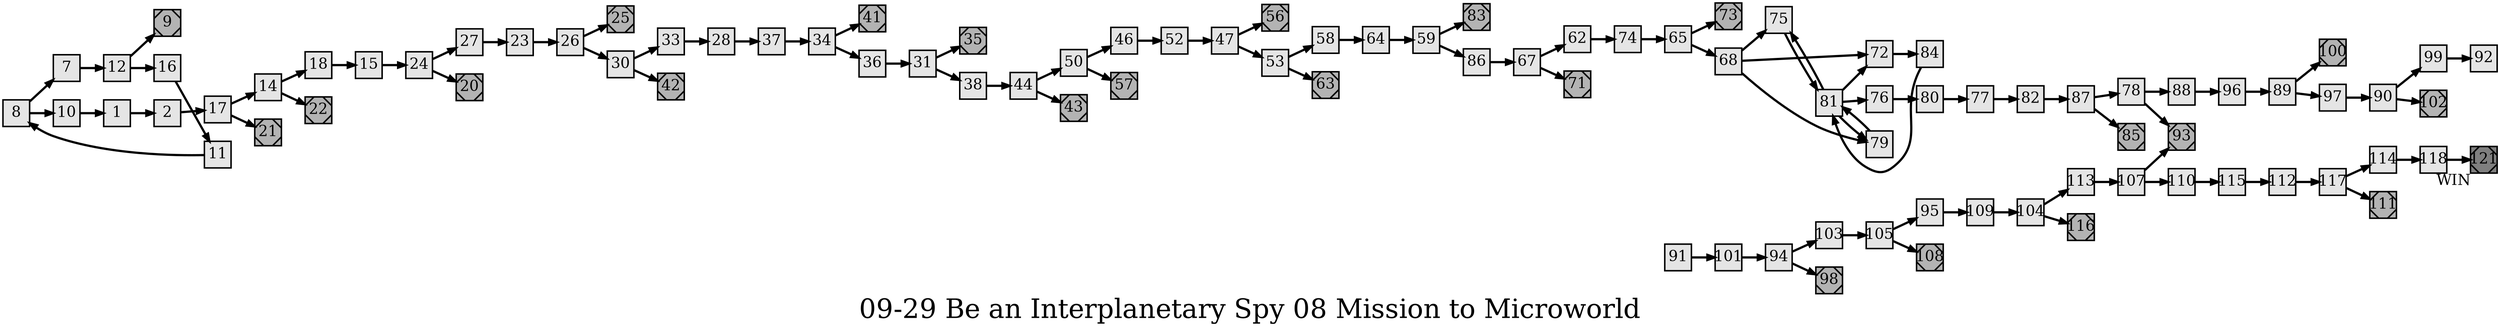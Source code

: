 digraph g{
  graph [ label="09-29 Be an Interplanetary Spy 08 Mission to Microworld" rankdir=LR, ordering=out, fontsize=36, nodesep="0.35", ranksep="0.45"];
  node  [shape=rect, penwidth=2, fontsize=20, style=filled, fillcolor=grey90, margin="0,0", labelfloat=true, regular=true, fixedsize=true];
  edge  [labelfloat=true, penwidth=3, fontsize=12];
  // ---;
  // group  : Katz;
  // id     :;
  // gbid   :;
  // series :;
  // title  :;
  // author :;
  // credit:;
  // - name : Juliet Way-Henthorne;
  // role : encoder;
  // date : 2017-08-30;
  // - name : Jeremy Douglass;
  // role : editor;
  // date : 2017-10-19;
  // render:;
  // - name   : small;
  // styles : gvStyles-small.txt;
  // engine : dot;
  // comment: >;
  
  // ---;
  
  // From | To | Label;
  
  1 -> 2;
  2 -> 17;
  7 -> 12;
  8 -> 7;
  8 -> 10;
  9	[ xlabel="E", shape=Msquare, fontsize=20, fillcolor=grey70, xlabel="" ];
  10 -> 1;
  11 -> 8;
  12 -> 9;
  12 -> 16;
  14 -> 18;
  14 -> 22;
  15 -> 24;
  16 -> 11;
  17 -> 14;
  17 -> 21;
  18 -> 15;
  20	[ xlabel="E", shape=Msquare, fontsize=20, fillcolor=grey70, xlabel="" ];
  21	[ xlabel="E", shape=Msquare, fontsize=20, fillcolor=grey70, xlabel="" ];
  22	[ xlabel="E", shape=Msquare, fontsize=20, fillcolor=grey70, xlabel="" ];
  23 -> 26;
  24 -> 27;
  24 -> 20;
  25	[ xlabel="E", shape=Msquare, fontsize=20, fillcolor=grey70, xlabel="" ];
  26 -> 25;
  26 -> 30;
  27 -> 23;
  28 -> 37;
  30 -> 33;
  30 -> 42;
  31 -> 35;
  31 -> 38;
  33 -> 28;
  34 -> 41;
  34 -> 36;
  35	[ xlabel="E", shape=Msquare, fontsize=20, fillcolor=grey70, xlabel="" ];
  36 -> 31;
  37 -> 34;
  38 -> 44;
  41	[ xlabel="E", shape=Msquare, fontsize=20, fillcolor=grey70, xlabel="" ];
  42	[ xlabel="E", shape=Msquare, fontsize=20, fillcolor=grey70, xlabel="" ];
  43	[ xlabel="E", shape=Msquare, fontsize=20, fillcolor=grey70, xlabel="" ];
  44 -> 50;
  44 -> 43;
  46 -> 52;
  47 -> 56;
  47 -> 53;
  50 -> 46;
  50 -> 57;
  52 -> 47;
  53 -> 58;
  53 -> 63;
  56	[ xlabel="E", shape=Msquare, fontsize=20, fillcolor=grey70, xlabel="" ];
  57	[ xlabel="E", shape=Msquare, fontsize=20, fillcolor=grey70, xlabel="" ];
  58 -> 64;
  59 -> 83;
  59 -> 86;
  62 -> 74;
  63	[ xlabel="E", shape=Msquare, fontsize=20, fillcolor=grey70, xlabel="" ];
  64 -> 59;
  65 -> 73;
  65 -> 68;
  67 -> 62;
  67 -> 71;
  68 -> 75;
  68 -> 72;
  68 -> 79;
  71	[ xlabel="E", shape=Msquare, fontsize=20, fillcolor=grey70, xlabel="" ];
  72 -> 84;
  73	[ xlabel="E", shape=Msquare, fontsize=20, fillcolor=grey70, xlabel="" ];
  74 -> 65;
  75 -> 81;
  76 -> 80;
  77 -> 82;
  78 -> 88;
  78 -> 93;
  79 -> 81;
  80 -> 77;
  81 -> 72;
  81 -> 76;
  81 -> 79;
  81 -> 75;
  82 -> 87;
  83	[ xlabel="E", shape=Msquare, fontsize=20, fillcolor=grey70, xlabel="" ];
  84 -> 81;
  85	[ xlabel="E", shape=Msquare, fontsize=20, fillcolor=grey70, xlabel="" ];
  86 -> 67;
  87 -> 78;
  87 -> 85;
  88 -> 96;
  89 -> 100;
  89 -> 97;
  90 -> 99;
  90 -> 102;
  91 -> 101;
  93	[ xlabel="E", shape=Msquare, fontsize=20, fillcolor=grey70, xlabel="" ];
  94 -> 103;
  94 -> 98;
  95 -> 109;
  96 -> 89;
  97 -> 90;
  98	[ xlabel="E", shape=Msquare, fontsize=20, fillcolor=grey70, xlabel="" ];
  99 -> 92;
  100	[ xlabel="E", shape=Msquare, fontsize=20, fillcolor=grey70, xlabel="" ];
  101 -> 94;
  102	[ xlabel="E", shape=Msquare, fontsize=20, fillcolor=grey70, xlabel="" ];
  103 -> 105;
  104 -> 113;
  104 -> 116;
  105 -> 95;
  105 -> 108;
  107 -> 93;
  107 -> 110;
  108	[ xlabel="E", shape=Msquare, fontsize=20, fillcolor=grey70, xlabel="" ];
  109 -> 104;
  110 -> 115;
  111	[ xlabel="E", shape=Msquare, fontsize=20, fillcolor=grey70, xlabel="" ];
  112 -> 117;
  113 -> 107;
  114 -> 118;
  115 -> 112;
  116	[ xlabel="E", shape=Msquare, fontsize=20, fillcolor=grey70, xlabel="" ];
  117 -> 114;
  117 -> 111;
  118 -> 121;
  121	[ xlabel="WIN", shape=Msquare, fontsize=20, fillcolor=grey50 ];
}

